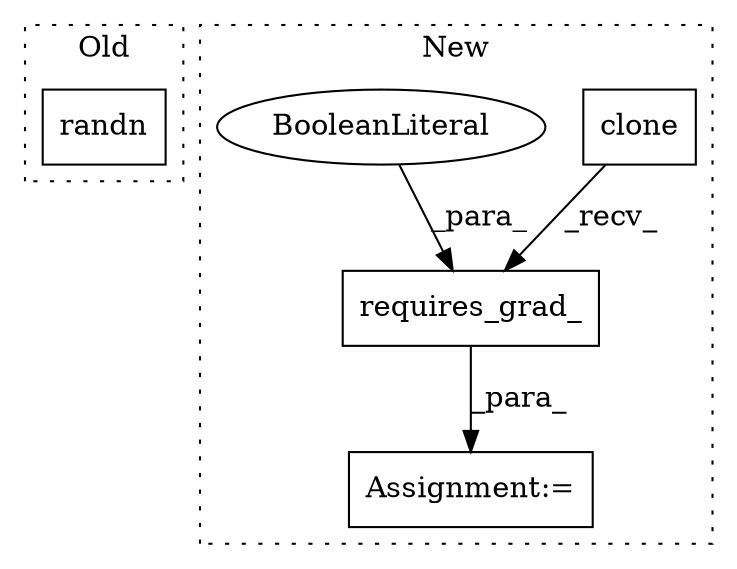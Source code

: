 digraph G {
subgraph cluster0 {
1 [label="randn" a="32" s="2349,2358" l="6,1" shape="box"];
label = "Old";
style="dotted";
}
subgraph cluster1 {
2 [label="clone" a="32" s="1712" l="7" shape="box"];
3 [label="requires_grad_" a="32" s="1720,1739" l="15,1" shape="box"];
4 [label="BooleanLiteral" a="9" s="1735" l="4" shape="ellipse"];
5 [label="Assignment:=" a="7" s="1698" l="1" shape="box"];
label = "New";
style="dotted";
}
2 -> 3 [label="_recv_"];
3 -> 5 [label="_para_"];
4 -> 3 [label="_para_"];
}